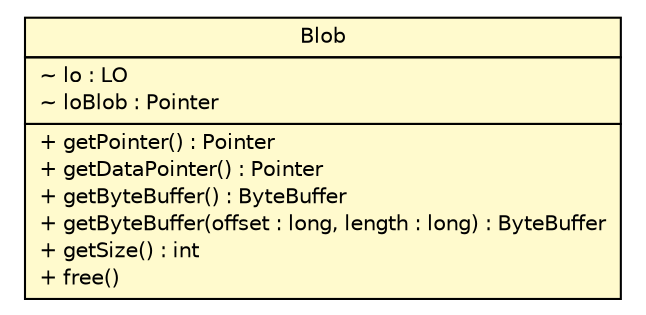 #!/usr/local/bin/dot
#
# Class diagram 
# Generated by UMLGraph version R5_6_6-10-gc1d994 (http://www.umlgraph.org/)
#

digraph G {
	edge [fontname="Helvetica",fontsize=10,labelfontname="Helvetica",labelfontsize=10];
	node [fontname="Helvetica",fontsize=10,shape=plaintext];
	nodesep=0.25;
	ranksep=0.5;
	// ch.lowres.jlo.Blob
	c29 [label=<<table title="ch.lowres.jlo.Blob" border="0" cellborder="1" cellspacing="0" cellpadding="2" port="p" bgcolor="lemonChiffon" href="./Blob.html">
		<tr><td><table border="0" cellspacing="0" cellpadding="1">
<tr><td align="center" balign="center"> Blob </td></tr>
		</table></td></tr>
		<tr><td><table border="0" cellspacing="0" cellpadding="1">
<tr><td align="left" balign="left"> ~ lo : LO </td></tr>
<tr><td align="left" balign="left"> ~ loBlob : Pointer </td></tr>
		</table></td></tr>
		<tr><td><table border="0" cellspacing="0" cellpadding="1">
<tr><td align="left" balign="left"> + getPointer() : Pointer </td></tr>
<tr><td align="left" balign="left"> + getDataPointer() : Pointer </td></tr>
<tr><td align="left" balign="left"> + getByteBuffer() : ByteBuffer </td></tr>
<tr><td align="left" balign="left"> + getByteBuffer(offset : long, length : long) : ByteBuffer </td></tr>
<tr><td align="left" balign="left"> + getSize() : int </td></tr>
<tr><td align="left" balign="left"> + free() </td></tr>
		</table></td></tr>
		</table>>, URL="./Blob.html", fontname="Helvetica", fontcolor="black", fontsize=10.0];
}


